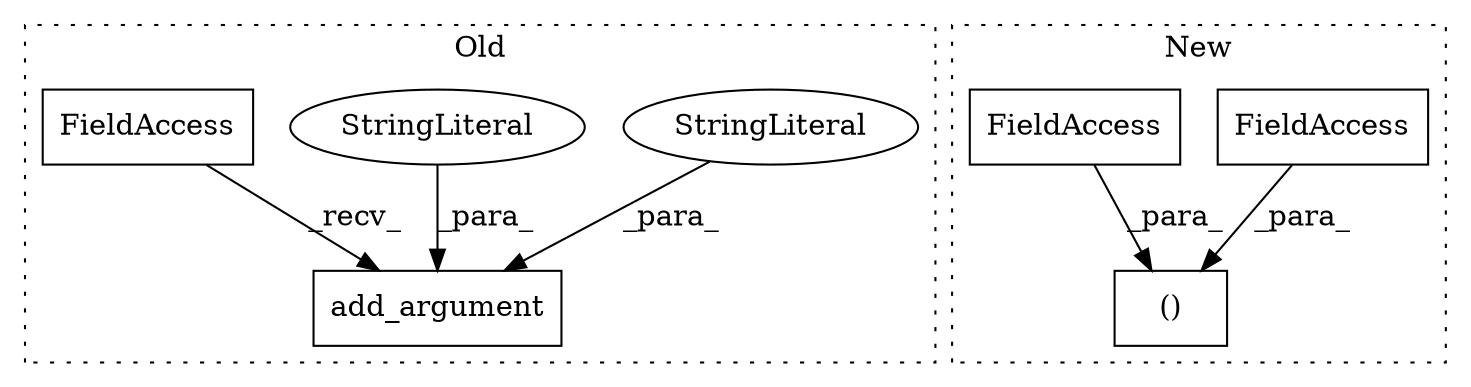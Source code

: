 digraph G {
subgraph cluster0 {
1 [label="add_argument" a="32" s="1052,1122" l="13,1" shape="box"];
3 [label="StringLiteral" a="45" s="1065" l="14" shape="ellipse"];
4 [label="StringLiteral" a="45" s="1087" l="35" shape="ellipse"];
6 [label="FieldAccess" a="22" s="1045" l="6" shape="box"];
label = "Old";
style="dotted";
}
subgraph cluster1 {
2 [label="()" a="106" s="1646" l="62" shape="box"];
5 [label="FieldAccess" a="22" s="1646" l="3" shape="box"];
7 [label="FieldAccess" a="22" s="1696" l="3" shape="box"];
label = "New";
style="dotted";
}
3 -> 1 [label="_para_"];
4 -> 1 [label="_para_"];
5 -> 2 [label="_para_"];
6 -> 1 [label="_recv_"];
7 -> 2 [label="_para_"];
}